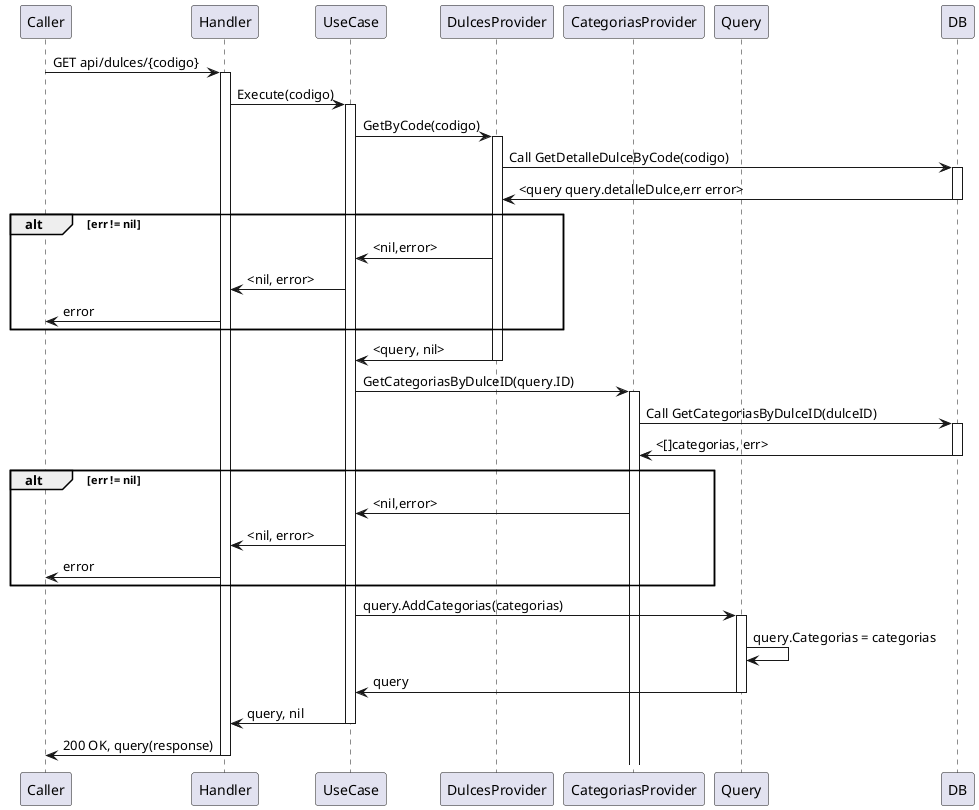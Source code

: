 @startuml Get Detalle Dulce By Code

participant Caller
participant Handler
participant UseCase
participant DulcesProvider as dulcesp
participant CategoriasProvider as categoriasp
participant Query
participant DB

Caller -> Handler ++: GET api/dulces/{codigo}
    Handler -> UseCase ++: Execute(codigo)
        UseCase -> dulcesp ++: GetByCode(codigo)
        dulcesp -> DB ++: Call GetDetalleDulceByCode(codigo)
        DB -> dulcesp --: <query query.detalleDulce,err error>
        alt err != nil
            dulcesp -> UseCase: <nil,error>
            UseCase -> Handler: <nil, error>
            Handler -> Caller: error
        end

        dulcesp -> UseCase --: <query, nil>
        UseCase -> categoriasp ++: GetCategoriasByDulceID(query.ID)
        categoriasp -> DB ++: Call GetCategoriasByDulceID(dulceID)
        DB -> categoriasp --: <[]categorias, err>
        alt err != nil
            categoriasp -> UseCase: <nil,error>
            UseCase -> Handler: <nil, error>
            Handler -> Caller: error
        end
        UseCase -> Query ++: query.AddCategorias(categorias)
        Query -> Query: query.Categorias = categorias
        Query -> UseCase --: query
    UseCase -> Handler --: query, nil
Handler -> Caller --: 200 OK, query(response)

